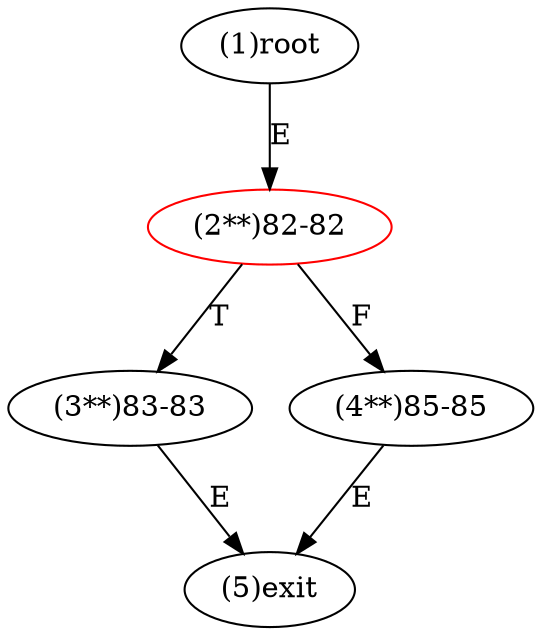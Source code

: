 digraph "" { 
1[ label="(1)root"];
2[ label="(2**)82-82",color=red];
3[ label="(3**)83-83"];
4[ label="(4**)85-85"];
5[ label="(5)exit"];
1->2[ label="E"];
2->4[ label="F"];
2->3[ label="T"];
3->5[ label="E"];
4->5[ label="E"];
}